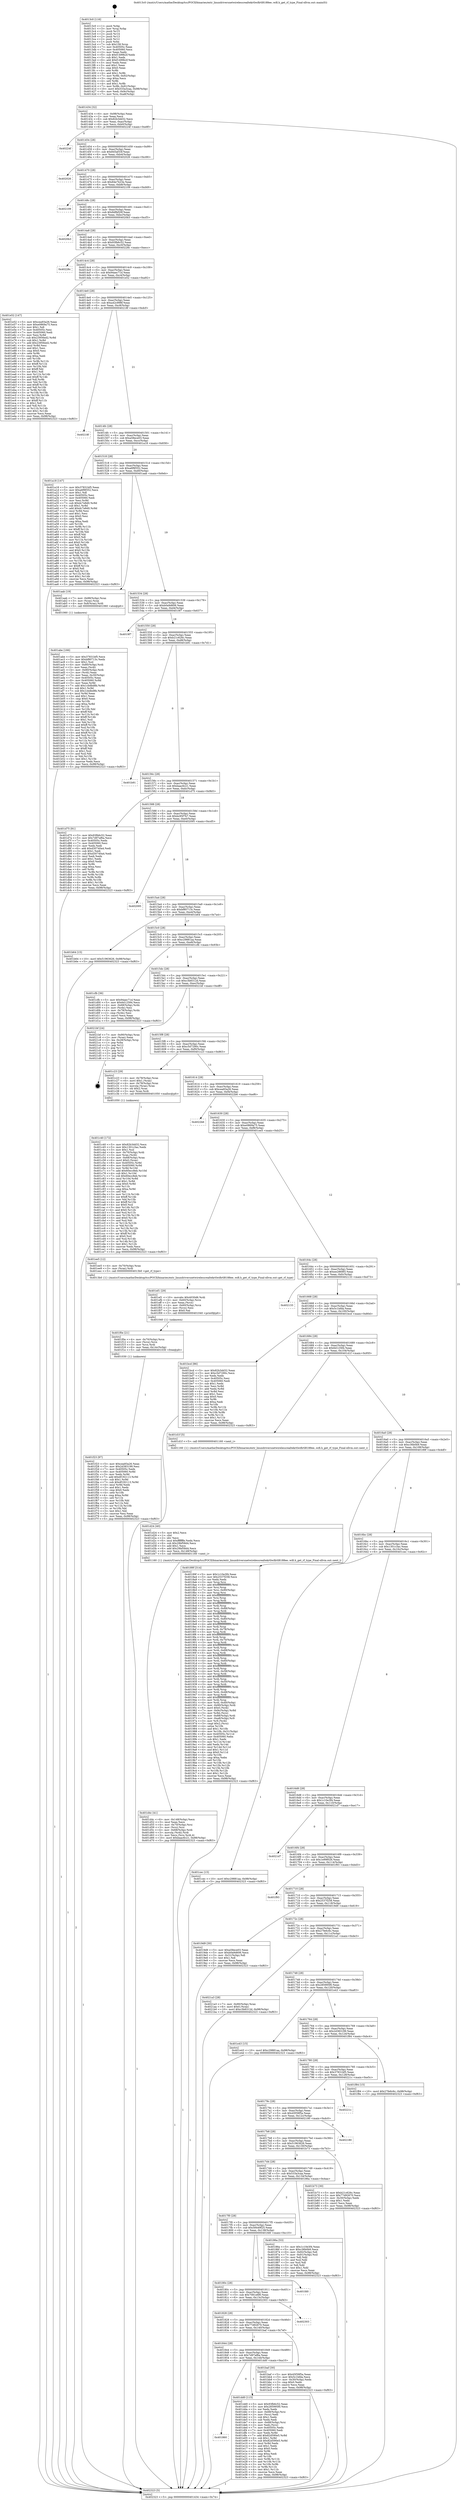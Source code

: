 digraph "0x4013c0" {
  label = "0x4013c0 (/mnt/c/Users/mathe/Desktop/tcc/POCII/binaries/extr_linuxdriversnetwirelessrealtekrtlwifirtl8188ee..wifi.h_get_rf_type_Final-ollvm.out::main(0))"
  labelloc = "t"
  node[shape=record]

  Entry [label="",width=0.3,height=0.3,shape=circle,fillcolor=black,style=filled]
  "0x401434" [label="{
     0x401434 [32]\l
     | [instrs]\l
     &nbsp;&nbsp;0x401434 \<+6\>: mov -0x98(%rbp),%eax\l
     &nbsp;&nbsp;0x40143a \<+2\>: mov %eax,%ecx\l
     &nbsp;&nbsp;0x40143c \<+6\>: sub $0x82b3dd32,%ecx\l
     &nbsp;&nbsp;0x401442 \<+6\>: mov %eax,-0xac(%rbp)\l
     &nbsp;&nbsp;0x401448 \<+6\>: mov %ecx,-0xb0(%rbp)\l
     &nbsp;&nbsp;0x40144e \<+6\>: je 000000000040224f \<main+0xe8f\>\l
  }"]
  "0x40224f" [label="{
     0x40224f\l
  }", style=dashed]
  "0x401454" [label="{
     0x401454 [28]\l
     | [instrs]\l
     &nbsp;&nbsp;0x401454 \<+5\>: jmp 0000000000401459 \<main+0x99\>\l
     &nbsp;&nbsp;0x401459 \<+6\>: mov -0xac(%rbp),%eax\l
     &nbsp;&nbsp;0x40145f \<+5\>: sub $0x845af33f,%eax\l
     &nbsp;&nbsp;0x401464 \<+6\>: mov %eax,-0xb4(%rbp)\l
     &nbsp;&nbsp;0x40146a \<+6\>: je 0000000000402026 \<main+0xc66\>\l
  }"]
  Exit [label="",width=0.3,height=0.3,shape=circle,fillcolor=black,style=filled,peripheries=2]
  "0x402026" [label="{
     0x402026\l
  }", style=dashed]
  "0x401470" [label="{
     0x401470 [28]\l
     | [instrs]\l
     &nbsp;&nbsp;0x401470 \<+5\>: jmp 0000000000401475 \<main+0xb5\>\l
     &nbsp;&nbsp;0x401475 \<+6\>: mov -0xac(%rbp),%eax\l
     &nbsp;&nbsp;0x40147b \<+5\>: sub $0x84e7b23e,%eax\l
     &nbsp;&nbsp;0x401480 \<+6\>: mov %eax,-0xb8(%rbp)\l
     &nbsp;&nbsp;0x401486 \<+6\>: je 0000000000402109 \<main+0xd49\>\l
  }"]
  "0x401f23" [label="{
     0x401f23 [97]\l
     | [instrs]\l
     &nbsp;&nbsp;0x401f23 \<+5\>: mov $0xcea93a26,%eax\l
     &nbsp;&nbsp;0x401f28 \<+5\>: mov $0x2d383199,%esi\l
     &nbsp;&nbsp;0x401f2d \<+7\>: mov 0x40505c,%edx\l
     &nbsp;&nbsp;0x401f34 \<+8\>: mov 0x405060,%r8d\l
     &nbsp;&nbsp;0x401f3c \<+3\>: mov %edx,%r9d\l
     &nbsp;&nbsp;0x401f3f \<+7\>: add $0xdf192113,%r9d\l
     &nbsp;&nbsp;0x401f46 \<+4\>: sub $0x1,%r9d\l
     &nbsp;&nbsp;0x401f4a \<+7\>: sub $0xdf192113,%r9d\l
     &nbsp;&nbsp;0x401f51 \<+4\>: imul %r9d,%edx\l
     &nbsp;&nbsp;0x401f55 \<+3\>: and $0x1,%edx\l
     &nbsp;&nbsp;0x401f58 \<+3\>: cmp $0x0,%edx\l
     &nbsp;&nbsp;0x401f5b \<+4\>: sete %r10b\l
     &nbsp;&nbsp;0x401f5f \<+4\>: cmp $0xa,%r8d\l
     &nbsp;&nbsp;0x401f63 \<+4\>: setl %r11b\l
     &nbsp;&nbsp;0x401f67 \<+3\>: mov %r10b,%bl\l
     &nbsp;&nbsp;0x401f6a \<+3\>: and %r11b,%bl\l
     &nbsp;&nbsp;0x401f6d \<+3\>: xor %r11b,%r10b\l
     &nbsp;&nbsp;0x401f70 \<+3\>: or %r10b,%bl\l
     &nbsp;&nbsp;0x401f73 \<+3\>: test $0x1,%bl\l
     &nbsp;&nbsp;0x401f76 \<+3\>: cmovne %esi,%eax\l
     &nbsp;&nbsp;0x401f79 \<+6\>: mov %eax,-0x98(%rbp)\l
     &nbsp;&nbsp;0x401f7f \<+5\>: jmp 0000000000402323 \<main+0xf63\>\l
  }"]
  "0x402109" [label="{
     0x402109\l
  }", style=dashed]
  "0x40148c" [label="{
     0x40148c [28]\l
     | [instrs]\l
     &nbsp;&nbsp;0x40148c \<+5\>: jmp 0000000000401491 \<main+0xd1\>\l
     &nbsp;&nbsp;0x401491 \<+6\>: mov -0xac(%rbp),%eax\l
     &nbsp;&nbsp;0x401497 \<+5\>: sub $0x8dfbf20f,%eax\l
     &nbsp;&nbsp;0x40149c \<+6\>: mov %eax,-0xbc(%rbp)\l
     &nbsp;&nbsp;0x4014a2 \<+6\>: je 00000000004020b3 \<main+0xcf3\>\l
  }"]
  "0x401f0e" [label="{
     0x401f0e [21]\l
     | [instrs]\l
     &nbsp;&nbsp;0x401f0e \<+4\>: mov -0x70(%rbp),%rcx\l
     &nbsp;&nbsp;0x401f12 \<+3\>: mov (%rcx),%rcx\l
     &nbsp;&nbsp;0x401f15 \<+3\>: mov %rcx,%rdi\l
     &nbsp;&nbsp;0x401f18 \<+6\>: mov %eax,-0x14c(%rbp)\l
     &nbsp;&nbsp;0x401f1e \<+5\>: call 0000000000401030 \<free@plt\>\l
     | [calls]\l
     &nbsp;&nbsp;0x401030 \{1\} (unknown)\l
  }"]
  "0x4020b3" [label="{
     0x4020b3\l
  }", style=dashed]
  "0x4014a8" [label="{
     0x4014a8 [28]\l
     | [instrs]\l
     &nbsp;&nbsp;0x4014a8 \<+5\>: jmp 00000000004014ad \<main+0xed\>\l
     &nbsp;&nbsp;0x4014ad \<+6\>: mov -0xac(%rbp),%eax\l
     &nbsp;&nbsp;0x4014b3 \<+5\>: sub $0x93fb6c52,%eax\l
     &nbsp;&nbsp;0x4014b8 \<+6\>: mov %eax,-0xc0(%rbp)\l
     &nbsp;&nbsp;0x4014be \<+6\>: je 000000000040228c \<main+0xecc\>\l
  }"]
  "0x401ef1" [label="{
     0x401ef1 [29]\l
     | [instrs]\l
     &nbsp;&nbsp;0x401ef1 \<+10\>: movabs $0x4030d6,%rdi\l
     &nbsp;&nbsp;0x401efb \<+4\>: mov -0x60(%rbp),%rcx\l
     &nbsp;&nbsp;0x401eff \<+2\>: mov %eax,(%rcx)\l
     &nbsp;&nbsp;0x401f01 \<+4\>: mov -0x60(%rbp),%rcx\l
     &nbsp;&nbsp;0x401f05 \<+2\>: mov (%rcx),%esi\l
     &nbsp;&nbsp;0x401f07 \<+2\>: mov $0x0,%al\l
     &nbsp;&nbsp;0x401f09 \<+5\>: call 0000000000401040 \<printf@plt\>\l
     | [calls]\l
     &nbsp;&nbsp;0x401040 \{1\} (unknown)\l
  }"]
  "0x40228c" [label="{
     0x40228c\l
  }", style=dashed]
  "0x4014c4" [label="{
     0x4014c4 [28]\l
     | [instrs]\l
     &nbsp;&nbsp;0x4014c4 \<+5\>: jmp 00000000004014c9 \<main+0x109\>\l
     &nbsp;&nbsp;0x4014c9 \<+6\>: mov -0xac(%rbp),%eax\l
     &nbsp;&nbsp;0x4014cf \<+5\>: sub $0x94aec71d,%eax\l
     &nbsp;&nbsp;0x4014d4 \<+6\>: mov %eax,-0xc4(%rbp)\l
     &nbsp;&nbsp;0x4014da \<+6\>: je 0000000000401e52 \<main+0xa92\>\l
  }"]
  "0x401860" [label="{
     0x401860\l
  }", style=dashed]
  "0x401e52" [label="{
     0x401e52 [147]\l
     | [instrs]\l
     &nbsp;&nbsp;0x401e52 \<+5\>: mov $0xcea93a26,%eax\l
     &nbsp;&nbsp;0x401e57 \<+5\>: mov $0xe0869a75,%ecx\l
     &nbsp;&nbsp;0x401e5c \<+2\>: mov $0x1,%dl\l
     &nbsp;&nbsp;0x401e5e \<+7\>: mov 0x40505c,%esi\l
     &nbsp;&nbsp;0x401e65 \<+7\>: mov 0x405060,%edi\l
     &nbsp;&nbsp;0x401e6c \<+3\>: mov %esi,%r8d\l
     &nbsp;&nbsp;0x401e6f \<+7\>: sub $0x23956ed2,%r8d\l
     &nbsp;&nbsp;0x401e76 \<+4\>: sub $0x1,%r8d\l
     &nbsp;&nbsp;0x401e7a \<+7\>: add $0x23956ed2,%r8d\l
     &nbsp;&nbsp;0x401e81 \<+4\>: imul %r8d,%esi\l
     &nbsp;&nbsp;0x401e85 \<+3\>: and $0x1,%esi\l
     &nbsp;&nbsp;0x401e88 \<+3\>: cmp $0x0,%esi\l
     &nbsp;&nbsp;0x401e8b \<+4\>: sete %r9b\l
     &nbsp;&nbsp;0x401e8f \<+3\>: cmp $0xa,%edi\l
     &nbsp;&nbsp;0x401e92 \<+4\>: setl %r10b\l
     &nbsp;&nbsp;0x401e96 \<+3\>: mov %r9b,%r11b\l
     &nbsp;&nbsp;0x401e99 \<+4\>: xor $0xff,%r11b\l
     &nbsp;&nbsp;0x401e9d \<+3\>: mov %r10b,%bl\l
     &nbsp;&nbsp;0x401ea0 \<+3\>: xor $0xff,%bl\l
     &nbsp;&nbsp;0x401ea3 \<+3\>: xor $0x1,%dl\l
     &nbsp;&nbsp;0x401ea6 \<+3\>: mov %r11b,%r14b\l
     &nbsp;&nbsp;0x401ea9 \<+4\>: and $0xff,%r14b\l
     &nbsp;&nbsp;0x401ead \<+3\>: and %dl,%r9b\l
     &nbsp;&nbsp;0x401eb0 \<+3\>: mov %bl,%r15b\l
     &nbsp;&nbsp;0x401eb3 \<+4\>: and $0xff,%r15b\l
     &nbsp;&nbsp;0x401eb7 \<+3\>: and %dl,%r10b\l
     &nbsp;&nbsp;0x401eba \<+3\>: or %r9b,%r14b\l
     &nbsp;&nbsp;0x401ebd \<+3\>: or %r10b,%r15b\l
     &nbsp;&nbsp;0x401ec0 \<+3\>: xor %r15b,%r14b\l
     &nbsp;&nbsp;0x401ec3 \<+3\>: or %bl,%r11b\l
     &nbsp;&nbsp;0x401ec6 \<+4\>: xor $0xff,%r11b\l
     &nbsp;&nbsp;0x401eca \<+3\>: or $0x1,%dl\l
     &nbsp;&nbsp;0x401ecd \<+3\>: and %dl,%r11b\l
     &nbsp;&nbsp;0x401ed0 \<+3\>: or %r11b,%r14b\l
     &nbsp;&nbsp;0x401ed3 \<+4\>: test $0x1,%r14b\l
     &nbsp;&nbsp;0x401ed7 \<+3\>: cmovne %ecx,%eax\l
     &nbsp;&nbsp;0x401eda \<+6\>: mov %eax,-0x98(%rbp)\l
     &nbsp;&nbsp;0x401ee0 \<+5\>: jmp 0000000000402323 \<main+0xf63\>\l
  }"]
  "0x4014e0" [label="{
     0x4014e0 [28]\l
     | [instrs]\l
     &nbsp;&nbsp;0x4014e0 \<+5\>: jmp 00000000004014e5 \<main+0x125\>\l
     &nbsp;&nbsp;0x4014e5 \<+6\>: mov -0xac(%rbp),%eax\l
     &nbsp;&nbsp;0x4014eb \<+5\>: sub $0xa42c998f,%eax\l
     &nbsp;&nbsp;0x4014f0 \<+6\>: mov %eax,-0xc8(%rbp)\l
     &nbsp;&nbsp;0x4014f6 \<+6\>: je 000000000040218f \<main+0xdcf\>\l
  }"]
  "0x401dd0" [label="{
     0x401dd0 [115]\l
     | [instrs]\l
     &nbsp;&nbsp;0x401dd0 \<+5\>: mov $0x93fb6c52,%eax\l
     &nbsp;&nbsp;0x401dd5 \<+5\>: mov $0x285995f0,%ecx\l
     &nbsp;&nbsp;0x401dda \<+2\>: xor %edx,%edx\l
     &nbsp;&nbsp;0x401ddc \<+4\>: mov -0x68(%rbp),%rsi\l
     &nbsp;&nbsp;0x401de0 \<+2\>: mov (%rsi),%edi\l
     &nbsp;&nbsp;0x401de2 \<+3\>: sub $0x1,%edx\l
     &nbsp;&nbsp;0x401de5 \<+2\>: sub %edx,%edi\l
     &nbsp;&nbsp;0x401de7 \<+4\>: mov -0x68(%rbp),%rsi\l
     &nbsp;&nbsp;0x401deb \<+2\>: mov %edi,(%rsi)\l
     &nbsp;&nbsp;0x401ded \<+7\>: mov 0x40505c,%edx\l
     &nbsp;&nbsp;0x401df4 \<+7\>: mov 0x405060,%edi\l
     &nbsp;&nbsp;0x401dfb \<+3\>: mov %edx,%r8d\l
     &nbsp;&nbsp;0x401dfe \<+7\>: add $0x82d590e5,%r8d\l
     &nbsp;&nbsp;0x401e05 \<+4\>: sub $0x1,%r8d\l
     &nbsp;&nbsp;0x401e09 \<+7\>: sub $0x82d590e5,%r8d\l
     &nbsp;&nbsp;0x401e10 \<+4\>: imul %r8d,%edx\l
     &nbsp;&nbsp;0x401e14 \<+3\>: and $0x1,%edx\l
     &nbsp;&nbsp;0x401e17 \<+3\>: cmp $0x0,%edx\l
     &nbsp;&nbsp;0x401e1a \<+4\>: sete %r9b\l
     &nbsp;&nbsp;0x401e1e \<+3\>: cmp $0xa,%edi\l
     &nbsp;&nbsp;0x401e21 \<+4\>: setl %r10b\l
     &nbsp;&nbsp;0x401e25 \<+3\>: mov %r9b,%r11b\l
     &nbsp;&nbsp;0x401e28 \<+3\>: and %r10b,%r11b\l
     &nbsp;&nbsp;0x401e2b \<+3\>: xor %r10b,%r9b\l
     &nbsp;&nbsp;0x401e2e \<+3\>: or %r9b,%r11b\l
     &nbsp;&nbsp;0x401e31 \<+4\>: test $0x1,%r11b\l
     &nbsp;&nbsp;0x401e35 \<+3\>: cmovne %ecx,%eax\l
     &nbsp;&nbsp;0x401e38 \<+6\>: mov %eax,-0x98(%rbp)\l
     &nbsp;&nbsp;0x401e3e \<+5\>: jmp 0000000000402323 \<main+0xf63\>\l
  }"]
  "0x40218f" [label="{
     0x40218f\l
  }", style=dashed]
  "0x4014fc" [label="{
     0x4014fc [28]\l
     | [instrs]\l
     &nbsp;&nbsp;0x4014fc \<+5\>: jmp 0000000000401501 \<main+0x141\>\l
     &nbsp;&nbsp;0x401501 \<+6\>: mov -0xac(%rbp),%eax\l
     &nbsp;&nbsp;0x401507 \<+5\>: sub $0xa58ece03,%eax\l
     &nbsp;&nbsp;0x40150c \<+6\>: mov %eax,-0xcc(%rbp)\l
     &nbsp;&nbsp;0x401512 \<+6\>: je 0000000000401a18 \<main+0x658\>\l
  }"]
  "0x401d4c" [label="{
     0x401d4c [41]\l
     | [instrs]\l
     &nbsp;&nbsp;0x401d4c \<+6\>: mov -0x148(%rbp),%ecx\l
     &nbsp;&nbsp;0x401d52 \<+3\>: imul %eax,%ecx\l
     &nbsp;&nbsp;0x401d55 \<+4\>: mov -0x70(%rbp),%rsi\l
     &nbsp;&nbsp;0x401d59 \<+3\>: mov (%rsi),%rsi\l
     &nbsp;&nbsp;0x401d5c \<+4\>: mov -0x68(%rbp),%rdi\l
     &nbsp;&nbsp;0x401d60 \<+3\>: movslq (%rdi),%rdi\l
     &nbsp;&nbsp;0x401d63 \<+3\>: mov %ecx,(%rsi,%rdi,4)\l
     &nbsp;&nbsp;0x401d66 \<+10\>: movl $0xbaac6c21,-0x98(%rbp)\l
     &nbsp;&nbsp;0x401d70 \<+5\>: jmp 0000000000402323 \<main+0xf63\>\l
  }"]
  "0x401a18" [label="{
     0x401a18 [147]\l
     | [instrs]\l
     &nbsp;&nbsp;0x401a18 \<+5\>: mov $0x37831bf5,%eax\l
     &nbsp;&nbsp;0x401a1d \<+5\>: mov $0xa6f9f352,%ecx\l
     &nbsp;&nbsp;0x401a22 \<+2\>: mov $0x1,%dl\l
     &nbsp;&nbsp;0x401a24 \<+7\>: mov 0x40505c,%esi\l
     &nbsp;&nbsp;0x401a2b \<+7\>: mov 0x405060,%edi\l
     &nbsp;&nbsp;0x401a32 \<+3\>: mov %esi,%r8d\l
     &nbsp;&nbsp;0x401a35 \<+7\>: sub $0xdc7e8d0,%r8d\l
     &nbsp;&nbsp;0x401a3c \<+4\>: sub $0x1,%r8d\l
     &nbsp;&nbsp;0x401a40 \<+7\>: add $0xdc7e8d0,%r8d\l
     &nbsp;&nbsp;0x401a47 \<+4\>: imul %r8d,%esi\l
     &nbsp;&nbsp;0x401a4b \<+3\>: and $0x1,%esi\l
     &nbsp;&nbsp;0x401a4e \<+3\>: cmp $0x0,%esi\l
     &nbsp;&nbsp;0x401a51 \<+4\>: sete %r9b\l
     &nbsp;&nbsp;0x401a55 \<+3\>: cmp $0xa,%edi\l
     &nbsp;&nbsp;0x401a58 \<+4\>: setl %r10b\l
     &nbsp;&nbsp;0x401a5c \<+3\>: mov %r9b,%r11b\l
     &nbsp;&nbsp;0x401a5f \<+4\>: xor $0xff,%r11b\l
     &nbsp;&nbsp;0x401a63 \<+3\>: mov %r10b,%bl\l
     &nbsp;&nbsp;0x401a66 \<+3\>: xor $0xff,%bl\l
     &nbsp;&nbsp;0x401a69 \<+3\>: xor $0x0,%dl\l
     &nbsp;&nbsp;0x401a6c \<+3\>: mov %r11b,%r14b\l
     &nbsp;&nbsp;0x401a6f \<+4\>: and $0x0,%r14b\l
     &nbsp;&nbsp;0x401a73 \<+3\>: and %dl,%r9b\l
     &nbsp;&nbsp;0x401a76 \<+3\>: mov %bl,%r15b\l
     &nbsp;&nbsp;0x401a79 \<+4\>: and $0x0,%r15b\l
     &nbsp;&nbsp;0x401a7d \<+3\>: and %dl,%r10b\l
     &nbsp;&nbsp;0x401a80 \<+3\>: or %r9b,%r14b\l
     &nbsp;&nbsp;0x401a83 \<+3\>: or %r10b,%r15b\l
     &nbsp;&nbsp;0x401a86 \<+3\>: xor %r15b,%r14b\l
     &nbsp;&nbsp;0x401a89 \<+3\>: or %bl,%r11b\l
     &nbsp;&nbsp;0x401a8c \<+4\>: xor $0xff,%r11b\l
     &nbsp;&nbsp;0x401a90 \<+3\>: or $0x0,%dl\l
     &nbsp;&nbsp;0x401a93 \<+3\>: and %dl,%r11b\l
     &nbsp;&nbsp;0x401a96 \<+3\>: or %r11b,%r14b\l
     &nbsp;&nbsp;0x401a99 \<+4\>: test $0x1,%r14b\l
     &nbsp;&nbsp;0x401a9d \<+3\>: cmovne %ecx,%eax\l
     &nbsp;&nbsp;0x401aa0 \<+6\>: mov %eax,-0x98(%rbp)\l
     &nbsp;&nbsp;0x401aa6 \<+5\>: jmp 0000000000402323 \<main+0xf63\>\l
  }"]
  "0x401518" [label="{
     0x401518 [28]\l
     | [instrs]\l
     &nbsp;&nbsp;0x401518 \<+5\>: jmp 000000000040151d \<main+0x15d\>\l
     &nbsp;&nbsp;0x40151d \<+6\>: mov -0xac(%rbp),%eax\l
     &nbsp;&nbsp;0x401523 \<+5\>: sub $0xa6f9f352,%eax\l
     &nbsp;&nbsp;0x401528 \<+6\>: mov %eax,-0xd0(%rbp)\l
     &nbsp;&nbsp;0x40152e \<+6\>: je 0000000000401aab \<main+0x6eb\>\l
  }"]
  "0x401d24" [label="{
     0x401d24 [40]\l
     | [instrs]\l
     &nbsp;&nbsp;0x401d24 \<+5\>: mov $0x2,%ecx\l
     &nbsp;&nbsp;0x401d29 \<+1\>: cltd\l
     &nbsp;&nbsp;0x401d2a \<+2\>: idiv %ecx\l
     &nbsp;&nbsp;0x401d2c \<+6\>: imul $0xfffffffe,%edx,%ecx\l
     &nbsp;&nbsp;0x401d32 \<+6\>: sub $0x29bf58d4,%ecx\l
     &nbsp;&nbsp;0x401d38 \<+3\>: add $0x1,%ecx\l
     &nbsp;&nbsp;0x401d3b \<+6\>: add $0x29bf58d4,%ecx\l
     &nbsp;&nbsp;0x401d41 \<+6\>: mov %ecx,-0x148(%rbp)\l
     &nbsp;&nbsp;0x401d47 \<+5\>: call 0000000000401160 \<next_i\>\l
     | [calls]\l
     &nbsp;&nbsp;0x401160 \{1\} (/mnt/c/Users/mathe/Desktop/tcc/POCII/binaries/extr_linuxdriversnetwirelessrealtekrtlwifirtl8188ee..wifi.h_get_rf_type_Final-ollvm.out::next_i)\l
  }"]
  "0x401aab" [label="{
     0x401aab [19]\l
     | [instrs]\l
     &nbsp;&nbsp;0x401aab \<+7\>: mov -0x88(%rbp),%rax\l
     &nbsp;&nbsp;0x401ab2 \<+3\>: mov (%rax),%rax\l
     &nbsp;&nbsp;0x401ab5 \<+4\>: mov 0x8(%rax),%rdi\l
     &nbsp;&nbsp;0x401ab9 \<+5\>: call 0000000000401060 \<atoi@plt\>\l
     | [calls]\l
     &nbsp;&nbsp;0x401060 \{1\} (unknown)\l
  }"]
  "0x401534" [label="{
     0x401534 [28]\l
     | [instrs]\l
     &nbsp;&nbsp;0x401534 \<+5\>: jmp 0000000000401539 \<main+0x179\>\l
     &nbsp;&nbsp;0x401539 \<+6\>: mov -0xac(%rbp),%eax\l
     &nbsp;&nbsp;0x40153f \<+5\>: sub $0xb0a9d606,%eax\l
     &nbsp;&nbsp;0x401544 \<+6\>: mov %eax,-0xd4(%rbp)\l
     &nbsp;&nbsp;0x40154a \<+6\>: je 00000000004019f7 \<main+0x637\>\l
  }"]
  "0x401c40" [label="{
     0x401c40 [172]\l
     | [instrs]\l
     &nbsp;&nbsp;0x401c40 \<+5\>: mov $0x82b3dd32,%ecx\l
     &nbsp;&nbsp;0x401c45 \<+5\>: mov $0x1301c3ac,%edx\l
     &nbsp;&nbsp;0x401c4a \<+3\>: mov $0x1,%sil\l
     &nbsp;&nbsp;0x401c4d \<+4\>: mov -0x70(%rbp),%rdi\l
     &nbsp;&nbsp;0x401c51 \<+3\>: mov %rax,(%rdi)\l
     &nbsp;&nbsp;0x401c54 \<+4\>: mov -0x68(%rbp),%rax\l
     &nbsp;&nbsp;0x401c58 \<+6\>: movl $0x0,(%rax)\l
     &nbsp;&nbsp;0x401c5e \<+8\>: mov 0x40505c,%r8d\l
     &nbsp;&nbsp;0x401c66 \<+8\>: mov 0x405060,%r9d\l
     &nbsp;&nbsp;0x401c6e \<+3\>: mov %r8d,%r10d\l
     &nbsp;&nbsp;0x401c71 \<+7\>: add $0x60ecc8eb,%r10d\l
     &nbsp;&nbsp;0x401c78 \<+4\>: sub $0x1,%r10d\l
     &nbsp;&nbsp;0x401c7c \<+7\>: sub $0x60ecc8eb,%r10d\l
     &nbsp;&nbsp;0x401c83 \<+4\>: imul %r10d,%r8d\l
     &nbsp;&nbsp;0x401c87 \<+4\>: and $0x1,%r8d\l
     &nbsp;&nbsp;0x401c8b \<+4\>: cmp $0x0,%r8d\l
     &nbsp;&nbsp;0x401c8f \<+4\>: sete %r11b\l
     &nbsp;&nbsp;0x401c93 \<+4\>: cmp $0xa,%r9d\l
     &nbsp;&nbsp;0x401c97 \<+3\>: setl %bl\l
     &nbsp;&nbsp;0x401c9a \<+3\>: mov %r11b,%r14b\l
     &nbsp;&nbsp;0x401c9d \<+4\>: xor $0xff,%r14b\l
     &nbsp;&nbsp;0x401ca1 \<+3\>: mov %bl,%r15b\l
     &nbsp;&nbsp;0x401ca4 \<+4\>: xor $0xff,%r15b\l
     &nbsp;&nbsp;0x401ca8 \<+4\>: xor $0x0,%sil\l
     &nbsp;&nbsp;0x401cac \<+3\>: mov %r14b,%r12b\l
     &nbsp;&nbsp;0x401caf \<+4\>: and $0x0,%r12b\l
     &nbsp;&nbsp;0x401cb3 \<+3\>: and %sil,%r11b\l
     &nbsp;&nbsp;0x401cb6 \<+3\>: mov %r15b,%r13b\l
     &nbsp;&nbsp;0x401cb9 \<+4\>: and $0x0,%r13b\l
     &nbsp;&nbsp;0x401cbd \<+3\>: and %sil,%bl\l
     &nbsp;&nbsp;0x401cc0 \<+3\>: or %r11b,%r12b\l
     &nbsp;&nbsp;0x401cc3 \<+3\>: or %bl,%r13b\l
     &nbsp;&nbsp;0x401cc6 \<+3\>: xor %r13b,%r12b\l
     &nbsp;&nbsp;0x401cc9 \<+3\>: or %r15b,%r14b\l
     &nbsp;&nbsp;0x401ccc \<+4\>: xor $0xff,%r14b\l
     &nbsp;&nbsp;0x401cd0 \<+4\>: or $0x0,%sil\l
     &nbsp;&nbsp;0x401cd4 \<+3\>: and %sil,%r14b\l
     &nbsp;&nbsp;0x401cd7 \<+3\>: or %r14b,%r12b\l
     &nbsp;&nbsp;0x401cda \<+4\>: test $0x1,%r12b\l
     &nbsp;&nbsp;0x401cde \<+3\>: cmovne %edx,%ecx\l
     &nbsp;&nbsp;0x401ce1 \<+6\>: mov %ecx,-0x98(%rbp)\l
     &nbsp;&nbsp;0x401ce7 \<+5\>: jmp 0000000000402323 \<main+0xf63\>\l
  }"]
  "0x4019f7" [label="{
     0x4019f7\l
  }", style=dashed]
  "0x401550" [label="{
     0x401550 [28]\l
     | [instrs]\l
     &nbsp;&nbsp;0x401550 \<+5\>: jmp 0000000000401555 \<main+0x195\>\l
     &nbsp;&nbsp;0x401555 \<+6\>: mov -0xac(%rbp),%eax\l
     &nbsp;&nbsp;0x40155b \<+5\>: sub $0xb21c626c,%eax\l
     &nbsp;&nbsp;0x401560 \<+6\>: mov %eax,-0xd8(%rbp)\l
     &nbsp;&nbsp;0x401566 \<+6\>: je 0000000000401b91 \<main+0x7d1\>\l
  }"]
  "0x401844" [label="{
     0x401844 [28]\l
     | [instrs]\l
     &nbsp;&nbsp;0x401844 \<+5\>: jmp 0000000000401849 \<main+0x489\>\l
     &nbsp;&nbsp;0x401849 \<+6\>: mov -0xac(%rbp),%eax\l
     &nbsp;&nbsp;0x40184f \<+5\>: sub $0x7d97af6a,%eax\l
     &nbsp;&nbsp;0x401854 \<+6\>: mov %eax,-0x144(%rbp)\l
     &nbsp;&nbsp;0x40185a \<+6\>: je 0000000000401dd0 \<main+0xa10\>\l
  }"]
  "0x401b91" [label="{
     0x401b91\l
  }", style=dashed]
  "0x40156c" [label="{
     0x40156c [28]\l
     | [instrs]\l
     &nbsp;&nbsp;0x40156c \<+5\>: jmp 0000000000401571 \<main+0x1b1\>\l
     &nbsp;&nbsp;0x401571 \<+6\>: mov -0xac(%rbp),%eax\l
     &nbsp;&nbsp;0x401577 \<+5\>: sub $0xbaac6c21,%eax\l
     &nbsp;&nbsp;0x40157c \<+6\>: mov %eax,-0xdc(%rbp)\l
     &nbsp;&nbsp;0x401582 \<+6\>: je 0000000000401d75 \<main+0x9b5\>\l
  }"]
  "0x401baf" [label="{
     0x401baf [30]\l
     | [instrs]\l
     &nbsp;&nbsp;0x401baf \<+5\>: mov $0x45f39f5a,%eax\l
     &nbsp;&nbsp;0x401bb4 \<+5\>: mov $0x5c1bfda,%ecx\l
     &nbsp;&nbsp;0x401bb9 \<+3\>: mov -0x30(%rbp),%edx\l
     &nbsp;&nbsp;0x401bbc \<+3\>: cmp $0x0,%edx\l
     &nbsp;&nbsp;0x401bbf \<+3\>: cmove %ecx,%eax\l
     &nbsp;&nbsp;0x401bc2 \<+6\>: mov %eax,-0x98(%rbp)\l
     &nbsp;&nbsp;0x401bc8 \<+5\>: jmp 0000000000402323 \<main+0xf63\>\l
  }"]
  "0x401d75" [label="{
     0x401d75 [91]\l
     | [instrs]\l
     &nbsp;&nbsp;0x401d75 \<+5\>: mov $0x93fb6c52,%eax\l
     &nbsp;&nbsp;0x401d7a \<+5\>: mov $0x7d97af6a,%ecx\l
     &nbsp;&nbsp;0x401d7f \<+7\>: mov 0x40505c,%edx\l
     &nbsp;&nbsp;0x401d86 \<+7\>: mov 0x405060,%esi\l
     &nbsp;&nbsp;0x401d8d \<+2\>: mov %edx,%edi\l
     &nbsp;&nbsp;0x401d8f \<+6\>: add $0xd30740a4,%edi\l
     &nbsp;&nbsp;0x401d95 \<+3\>: sub $0x1,%edi\l
     &nbsp;&nbsp;0x401d98 \<+6\>: sub $0xd30740a4,%edi\l
     &nbsp;&nbsp;0x401d9e \<+3\>: imul %edi,%edx\l
     &nbsp;&nbsp;0x401da1 \<+3\>: and $0x1,%edx\l
     &nbsp;&nbsp;0x401da4 \<+3\>: cmp $0x0,%edx\l
     &nbsp;&nbsp;0x401da7 \<+4\>: sete %r8b\l
     &nbsp;&nbsp;0x401dab \<+3\>: cmp $0xa,%esi\l
     &nbsp;&nbsp;0x401dae \<+4\>: setl %r9b\l
     &nbsp;&nbsp;0x401db2 \<+3\>: mov %r8b,%r10b\l
     &nbsp;&nbsp;0x401db5 \<+3\>: and %r9b,%r10b\l
     &nbsp;&nbsp;0x401db8 \<+3\>: xor %r9b,%r8b\l
     &nbsp;&nbsp;0x401dbb \<+3\>: or %r8b,%r10b\l
     &nbsp;&nbsp;0x401dbe \<+4\>: test $0x1,%r10b\l
     &nbsp;&nbsp;0x401dc2 \<+3\>: cmovne %ecx,%eax\l
     &nbsp;&nbsp;0x401dc5 \<+6\>: mov %eax,-0x98(%rbp)\l
     &nbsp;&nbsp;0x401dcb \<+5\>: jmp 0000000000402323 \<main+0xf63\>\l
  }"]
  "0x401588" [label="{
     0x401588 [28]\l
     | [instrs]\l
     &nbsp;&nbsp;0x401588 \<+5\>: jmp 000000000040158d \<main+0x1cd\>\l
     &nbsp;&nbsp;0x40158d \<+6\>: mov -0xac(%rbp),%eax\l
     &nbsp;&nbsp;0x401593 \<+5\>: sub $0xbc95f7b7,%eax\l
     &nbsp;&nbsp;0x401598 \<+6\>: mov %eax,-0xe0(%rbp)\l
     &nbsp;&nbsp;0x40159e \<+6\>: je 0000000000402095 \<main+0xcd5\>\l
  }"]
  "0x401828" [label="{
     0x401828 [28]\l
     | [instrs]\l
     &nbsp;&nbsp;0x401828 \<+5\>: jmp 000000000040182d \<main+0x46d\>\l
     &nbsp;&nbsp;0x40182d \<+6\>: mov -0xac(%rbp),%eax\l
     &nbsp;&nbsp;0x401833 \<+5\>: sub $0x77d92670,%eax\l
     &nbsp;&nbsp;0x401838 \<+6\>: mov %eax,-0x140(%rbp)\l
     &nbsp;&nbsp;0x40183e \<+6\>: je 0000000000401baf \<main+0x7ef\>\l
  }"]
  "0x402095" [label="{
     0x402095\l
  }", style=dashed]
  "0x4015a4" [label="{
     0x4015a4 [28]\l
     | [instrs]\l
     &nbsp;&nbsp;0x4015a4 \<+5\>: jmp 00000000004015a9 \<main+0x1e9\>\l
     &nbsp;&nbsp;0x4015a9 \<+6\>: mov -0xac(%rbp),%eax\l
     &nbsp;&nbsp;0x4015af \<+5\>: sub $0xbf80713c,%eax\l
     &nbsp;&nbsp;0x4015b4 \<+6\>: mov %eax,-0xe4(%rbp)\l
     &nbsp;&nbsp;0x4015ba \<+6\>: je 0000000000401b64 \<main+0x7a4\>\l
  }"]
  "0x402303" [label="{
     0x402303\l
  }", style=dashed]
  "0x401b64" [label="{
     0x401b64 [15]\l
     | [instrs]\l
     &nbsp;&nbsp;0x401b64 \<+10\>: movl $0x51963626,-0x98(%rbp)\l
     &nbsp;&nbsp;0x401b6e \<+5\>: jmp 0000000000402323 \<main+0xf63\>\l
  }"]
  "0x4015c0" [label="{
     0x4015c0 [28]\l
     | [instrs]\l
     &nbsp;&nbsp;0x4015c0 \<+5\>: jmp 00000000004015c5 \<main+0x205\>\l
     &nbsp;&nbsp;0x4015c5 \<+6\>: mov -0xac(%rbp),%eax\l
     &nbsp;&nbsp;0x4015cb \<+5\>: sub $0xc29881aa,%eax\l
     &nbsp;&nbsp;0x4015d0 \<+6\>: mov %eax,-0xe8(%rbp)\l
     &nbsp;&nbsp;0x4015d6 \<+6\>: je 0000000000401cfb \<main+0x93b\>\l
  }"]
  "0x40180c" [label="{
     0x40180c [28]\l
     | [instrs]\l
     &nbsp;&nbsp;0x40180c \<+5\>: jmp 0000000000401811 \<main+0x451\>\l
     &nbsp;&nbsp;0x401811 \<+6\>: mov -0xac(%rbp),%eax\l
     &nbsp;&nbsp;0x401817 \<+5\>: sub $0x7081e6f0,%eax\l
     &nbsp;&nbsp;0x40181c \<+6\>: mov %eax,-0x13c(%rbp)\l
     &nbsp;&nbsp;0x401822 \<+6\>: je 0000000000402303 \<main+0xf43\>\l
  }"]
  "0x401cfb" [label="{
     0x401cfb [36]\l
     | [instrs]\l
     &nbsp;&nbsp;0x401cfb \<+5\>: mov $0x94aec71d,%eax\l
     &nbsp;&nbsp;0x401d00 \<+5\>: mov $0x6d12584,%ecx\l
     &nbsp;&nbsp;0x401d05 \<+4\>: mov -0x68(%rbp),%rdx\l
     &nbsp;&nbsp;0x401d09 \<+2\>: mov (%rdx),%esi\l
     &nbsp;&nbsp;0x401d0b \<+4\>: mov -0x78(%rbp),%rdx\l
     &nbsp;&nbsp;0x401d0f \<+2\>: cmp (%rdx),%esi\l
     &nbsp;&nbsp;0x401d11 \<+3\>: cmovl %ecx,%eax\l
     &nbsp;&nbsp;0x401d14 \<+6\>: mov %eax,-0x98(%rbp)\l
     &nbsp;&nbsp;0x401d1a \<+5\>: jmp 0000000000402323 \<main+0xf63\>\l
  }"]
  "0x4015dc" [label="{
     0x4015dc [28]\l
     | [instrs]\l
     &nbsp;&nbsp;0x4015dc \<+5\>: jmp 00000000004015e1 \<main+0x221\>\l
     &nbsp;&nbsp;0x4015e1 \<+6\>: mov -0xac(%rbp),%eax\l
     &nbsp;&nbsp;0x4015e7 \<+5\>: sub $0xc3b8312d,%eax\l
     &nbsp;&nbsp;0x4015ec \<+6\>: mov %eax,-0xec(%rbp)\l
     &nbsp;&nbsp;0x4015f2 \<+6\>: je 00000000004021bf \<main+0xdff\>\l
  }"]
  "0x401fd0" [label="{
     0x401fd0\l
  }", style=dashed]
  "0x4021bf" [label="{
     0x4021bf [24]\l
     | [instrs]\l
     &nbsp;&nbsp;0x4021bf \<+7\>: mov -0x90(%rbp),%rax\l
     &nbsp;&nbsp;0x4021c6 \<+2\>: mov (%rax),%eax\l
     &nbsp;&nbsp;0x4021c8 \<+4\>: lea -0x28(%rbp),%rsp\l
     &nbsp;&nbsp;0x4021cc \<+1\>: pop %rbx\l
     &nbsp;&nbsp;0x4021cd \<+2\>: pop %r12\l
     &nbsp;&nbsp;0x4021cf \<+2\>: pop %r13\l
     &nbsp;&nbsp;0x4021d1 \<+2\>: pop %r14\l
     &nbsp;&nbsp;0x4021d3 \<+2\>: pop %r15\l
     &nbsp;&nbsp;0x4021d5 \<+1\>: pop %rbp\l
     &nbsp;&nbsp;0x4021d6 \<+1\>: ret\l
  }"]
  "0x4015f8" [label="{
     0x4015f8 [28]\l
     | [instrs]\l
     &nbsp;&nbsp;0x4015f8 \<+5\>: jmp 00000000004015fd \<main+0x23d\>\l
     &nbsp;&nbsp;0x4015fd \<+6\>: mov -0xac(%rbp),%eax\l
     &nbsp;&nbsp;0x401603 \<+5\>: sub $0xc5d7290c,%eax\l
     &nbsp;&nbsp;0x401608 \<+6\>: mov %eax,-0xf0(%rbp)\l
     &nbsp;&nbsp;0x40160e \<+6\>: je 0000000000401c23 \<main+0x863\>\l
  }"]
  "0x401abe" [label="{
     0x401abe [166]\l
     | [instrs]\l
     &nbsp;&nbsp;0x401abe \<+5\>: mov $0x37831bf5,%ecx\l
     &nbsp;&nbsp;0x401ac3 \<+5\>: mov $0xbf80713c,%edx\l
     &nbsp;&nbsp;0x401ac8 \<+3\>: mov $0x1,%sil\l
     &nbsp;&nbsp;0x401acb \<+4\>: mov -0x80(%rbp),%rdi\l
     &nbsp;&nbsp;0x401acf \<+2\>: mov %eax,(%rdi)\l
     &nbsp;&nbsp;0x401ad1 \<+4\>: mov -0x80(%rbp),%rdi\l
     &nbsp;&nbsp;0x401ad5 \<+2\>: mov (%rdi),%eax\l
     &nbsp;&nbsp;0x401ad7 \<+3\>: mov %eax,-0x30(%rbp)\l
     &nbsp;&nbsp;0x401ada \<+7\>: mov 0x40505c,%eax\l
     &nbsp;&nbsp;0x401ae1 \<+8\>: mov 0x405060,%r8d\l
     &nbsp;&nbsp;0x401ae9 \<+3\>: mov %eax,%r9d\l
     &nbsp;&nbsp;0x401aec \<+7\>: add $0x1cbdbd8b,%r9d\l
     &nbsp;&nbsp;0x401af3 \<+4\>: sub $0x1,%r9d\l
     &nbsp;&nbsp;0x401af7 \<+7\>: sub $0x1cbdbd8b,%r9d\l
     &nbsp;&nbsp;0x401afe \<+4\>: imul %r9d,%eax\l
     &nbsp;&nbsp;0x401b02 \<+3\>: and $0x1,%eax\l
     &nbsp;&nbsp;0x401b05 \<+3\>: cmp $0x0,%eax\l
     &nbsp;&nbsp;0x401b08 \<+4\>: sete %r10b\l
     &nbsp;&nbsp;0x401b0c \<+4\>: cmp $0xa,%r8d\l
     &nbsp;&nbsp;0x401b10 \<+4\>: setl %r11b\l
     &nbsp;&nbsp;0x401b14 \<+3\>: mov %r10b,%bl\l
     &nbsp;&nbsp;0x401b17 \<+3\>: xor $0xff,%bl\l
     &nbsp;&nbsp;0x401b1a \<+3\>: mov %r11b,%r14b\l
     &nbsp;&nbsp;0x401b1d \<+4\>: xor $0xff,%r14b\l
     &nbsp;&nbsp;0x401b21 \<+4\>: xor $0x1,%sil\l
     &nbsp;&nbsp;0x401b25 \<+3\>: mov %bl,%r15b\l
     &nbsp;&nbsp;0x401b28 \<+4\>: and $0xff,%r15b\l
     &nbsp;&nbsp;0x401b2c \<+3\>: and %sil,%r10b\l
     &nbsp;&nbsp;0x401b2f \<+3\>: mov %r14b,%r12b\l
     &nbsp;&nbsp;0x401b32 \<+4\>: and $0xff,%r12b\l
     &nbsp;&nbsp;0x401b36 \<+3\>: and %sil,%r11b\l
     &nbsp;&nbsp;0x401b39 \<+3\>: or %r10b,%r15b\l
     &nbsp;&nbsp;0x401b3c \<+3\>: or %r11b,%r12b\l
     &nbsp;&nbsp;0x401b3f \<+3\>: xor %r12b,%r15b\l
     &nbsp;&nbsp;0x401b42 \<+3\>: or %r14b,%bl\l
     &nbsp;&nbsp;0x401b45 \<+3\>: xor $0xff,%bl\l
     &nbsp;&nbsp;0x401b48 \<+4\>: or $0x1,%sil\l
     &nbsp;&nbsp;0x401b4c \<+3\>: and %sil,%bl\l
     &nbsp;&nbsp;0x401b4f \<+3\>: or %bl,%r15b\l
     &nbsp;&nbsp;0x401b52 \<+4\>: test $0x1,%r15b\l
     &nbsp;&nbsp;0x401b56 \<+3\>: cmovne %edx,%ecx\l
     &nbsp;&nbsp;0x401b59 \<+6\>: mov %ecx,-0x98(%rbp)\l
     &nbsp;&nbsp;0x401b5f \<+5\>: jmp 0000000000402323 \<main+0xf63\>\l
  }"]
  "0x401c23" [label="{
     0x401c23 [29]\l
     | [instrs]\l
     &nbsp;&nbsp;0x401c23 \<+4\>: mov -0x78(%rbp),%rax\l
     &nbsp;&nbsp;0x401c27 \<+6\>: movl $0x1,(%rax)\l
     &nbsp;&nbsp;0x401c2d \<+4\>: mov -0x78(%rbp),%rax\l
     &nbsp;&nbsp;0x401c31 \<+3\>: movslq (%rax),%rax\l
     &nbsp;&nbsp;0x401c34 \<+4\>: shl $0x2,%rax\l
     &nbsp;&nbsp;0x401c38 \<+3\>: mov %rax,%rdi\l
     &nbsp;&nbsp;0x401c3b \<+5\>: call 0000000000401050 \<malloc@plt\>\l
     | [calls]\l
     &nbsp;&nbsp;0x401050 \{1\} (unknown)\l
  }"]
  "0x401614" [label="{
     0x401614 [28]\l
     | [instrs]\l
     &nbsp;&nbsp;0x401614 \<+5\>: jmp 0000000000401619 \<main+0x259\>\l
     &nbsp;&nbsp;0x401619 \<+6\>: mov -0xac(%rbp),%eax\l
     &nbsp;&nbsp;0x40161f \<+5\>: sub $0xcea93a26,%eax\l
     &nbsp;&nbsp;0x401624 \<+6\>: mov %eax,-0xf4(%rbp)\l
     &nbsp;&nbsp;0x40162a \<+6\>: je 00000000004022b6 \<main+0xef6\>\l
  }"]
  "0x4013c0" [label="{
     0x4013c0 [116]\l
     | [instrs]\l
     &nbsp;&nbsp;0x4013c0 \<+1\>: push %rbp\l
     &nbsp;&nbsp;0x4013c1 \<+3\>: mov %rsp,%rbp\l
     &nbsp;&nbsp;0x4013c4 \<+2\>: push %r15\l
     &nbsp;&nbsp;0x4013c6 \<+2\>: push %r14\l
     &nbsp;&nbsp;0x4013c8 \<+2\>: push %r13\l
     &nbsp;&nbsp;0x4013ca \<+2\>: push %r12\l
     &nbsp;&nbsp;0x4013cc \<+1\>: push %rbx\l
     &nbsp;&nbsp;0x4013cd \<+7\>: sub $0x158,%rsp\l
     &nbsp;&nbsp;0x4013d4 \<+7\>: mov 0x40505c,%eax\l
     &nbsp;&nbsp;0x4013db \<+7\>: mov 0x405060,%ecx\l
     &nbsp;&nbsp;0x4013e2 \<+2\>: mov %eax,%edx\l
     &nbsp;&nbsp;0x4013e4 \<+6\>: sub $0xf1499b2f,%edx\l
     &nbsp;&nbsp;0x4013ea \<+3\>: sub $0x1,%edx\l
     &nbsp;&nbsp;0x4013ed \<+6\>: add $0xf1499b2f,%edx\l
     &nbsp;&nbsp;0x4013f3 \<+3\>: imul %edx,%eax\l
     &nbsp;&nbsp;0x4013f6 \<+3\>: and $0x1,%eax\l
     &nbsp;&nbsp;0x4013f9 \<+3\>: cmp $0x0,%eax\l
     &nbsp;&nbsp;0x4013fc \<+4\>: sete %r8b\l
     &nbsp;&nbsp;0x401400 \<+4\>: and $0x1,%r8b\l
     &nbsp;&nbsp;0x401404 \<+7\>: mov %r8b,-0x92(%rbp)\l
     &nbsp;&nbsp;0x40140b \<+3\>: cmp $0xa,%ecx\l
     &nbsp;&nbsp;0x40140e \<+4\>: setl %r8b\l
     &nbsp;&nbsp;0x401412 \<+4\>: and $0x1,%r8b\l
     &nbsp;&nbsp;0x401416 \<+7\>: mov %r8b,-0x91(%rbp)\l
     &nbsp;&nbsp;0x40141d \<+10\>: movl $0x533a3caa,-0x98(%rbp)\l
     &nbsp;&nbsp;0x401427 \<+6\>: mov %edi,-0x9c(%rbp)\l
     &nbsp;&nbsp;0x40142d \<+7\>: mov %rsi,-0xa8(%rbp)\l
  }"]
  "0x4022b6" [label="{
     0x4022b6\l
  }", style=dashed]
  "0x401630" [label="{
     0x401630 [28]\l
     | [instrs]\l
     &nbsp;&nbsp;0x401630 \<+5\>: jmp 0000000000401635 \<main+0x275\>\l
     &nbsp;&nbsp;0x401635 \<+6\>: mov -0xac(%rbp),%eax\l
     &nbsp;&nbsp;0x40163b \<+5\>: sub $0xe0869a75,%eax\l
     &nbsp;&nbsp;0x401640 \<+6\>: mov %eax,-0xf8(%rbp)\l
     &nbsp;&nbsp;0x401646 \<+6\>: je 0000000000401ee5 \<main+0xb25\>\l
  }"]
  "0x402323" [label="{
     0x402323 [5]\l
     | [instrs]\l
     &nbsp;&nbsp;0x402323 \<+5\>: jmp 0000000000401434 \<main+0x74\>\l
  }"]
  "0x401ee5" [label="{
     0x401ee5 [12]\l
     | [instrs]\l
     &nbsp;&nbsp;0x401ee5 \<+4\>: mov -0x70(%rbp),%rax\l
     &nbsp;&nbsp;0x401ee9 \<+3\>: mov (%rax),%rdi\l
     &nbsp;&nbsp;0x401eec \<+5\>: call 00000000004013b0 \<get_rf_type\>\l
     | [calls]\l
     &nbsp;&nbsp;0x4013b0 \{1\} (/mnt/c/Users/mathe/Desktop/tcc/POCII/binaries/extr_linuxdriversnetwirelessrealtekrtlwifirtl8188ee..wifi.h_get_rf_type_Final-ollvm.out::get_rf_type)\l
  }"]
  "0x40164c" [label="{
     0x40164c [28]\l
     | [instrs]\l
     &nbsp;&nbsp;0x40164c \<+5\>: jmp 0000000000401651 \<main+0x291\>\l
     &nbsp;&nbsp;0x401651 \<+6\>: mov -0xac(%rbp),%eax\l
     &nbsp;&nbsp;0x401657 \<+5\>: sub $0xee2869f3,%eax\l
     &nbsp;&nbsp;0x40165c \<+6\>: mov %eax,-0xfc(%rbp)\l
     &nbsp;&nbsp;0x401662 \<+6\>: je 0000000000402133 \<main+0xd73\>\l
  }"]
  "0x4017f0" [label="{
     0x4017f0 [28]\l
     | [instrs]\l
     &nbsp;&nbsp;0x4017f0 \<+5\>: jmp 00000000004017f5 \<main+0x435\>\l
     &nbsp;&nbsp;0x4017f5 \<+6\>: mov -0xac(%rbp),%eax\l
     &nbsp;&nbsp;0x4017fb \<+5\>: sub $0x58449f25,%eax\l
     &nbsp;&nbsp;0x401800 \<+6\>: mov %eax,-0x138(%rbp)\l
     &nbsp;&nbsp;0x401806 \<+6\>: je 0000000000401fd0 \<main+0xc10\>\l
  }"]
  "0x402133" [label="{
     0x402133\l
  }", style=dashed]
  "0x401668" [label="{
     0x401668 [28]\l
     | [instrs]\l
     &nbsp;&nbsp;0x401668 \<+5\>: jmp 000000000040166d \<main+0x2ad\>\l
     &nbsp;&nbsp;0x40166d \<+6\>: mov -0xac(%rbp),%eax\l
     &nbsp;&nbsp;0x401673 \<+5\>: sub $0x5c1bfda,%eax\l
     &nbsp;&nbsp;0x401678 \<+6\>: mov %eax,-0x100(%rbp)\l
     &nbsp;&nbsp;0x40167e \<+6\>: je 0000000000401bcd \<main+0x80d\>\l
  }"]
  "0x40186a" [label="{
     0x40186a [53]\l
     | [instrs]\l
     &nbsp;&nbsp;0x40186a \<+5\>: mov $0x1c10e3f4,%eax\l
     &nbsp;&nbsp;0x40186f \<+5\>: mov $0xc36b0b9,%ecx\l
     &nbsp;&nbsp;0x401874 \<+6\>: mov -0x92(%rbp),%dl\l
     &nbsp;&nbsp;0x40187a \<+7\>: mov -0x91(%rbp),%sil\l
     &nbsp;&nbsp;0x401881 \<+3\>: mov %dl,%dil\l
     &nbsp;&nbsp;0x401884 \<+3\>: and %sil,%dil\l
     &nbsp;&nbsp;0x401887 \<+3\>: xor %sil,%dl\l
     &nbsp;&nbsp;0x40188a \<+3\>: or %dl,%dil\l
     &nbsp;&nbsp;0x40188d \<+4\>: test $0x1,%dil\l
     &nbsp;&nbsp;0x401891 \<+3\>: cmovne %ecx,%eax\l
     &nbsp;&nbsp;0x401894 \<+6\>: mov %eax,-0x98(%rbp)\l
     &nbsp;&nbsp;0x40189a \<+5\>: jmp 0000000000402323 \<main+0xf63\>\l
  }"]
  "0x401bcd" [label="{
     0x401bcd [86]\l
     | [instrs]\l
     &nbsp;&nbsp;0x401bcd \<+5\>: mov $0x82b3dd32,%eax\l
     &nbsp;&nbsp;0x401bd2 \<+5\>: mov $0xc5d7290c,%ecx\l
     &nbsp;&nbsp;0x401bd7 \<+2\>: xor %edx,%edx\l
     &nbsp;&nbsp;0x401bd9 \<+7\>: mov 0x40505c,%esi\l
     &nbsp;&nbsp;0x401be0 \<+7\>: mov 0x405060,%edi\l
     &nbsp;&nbsp;0x401be7 \<+3\>: sub $0x1,%edx\l
     &nbsp;&nbsp;0x401bea \<+3\>: mov %esi,%r8d\l
     &nbsp;&nbsp;0x401bed \<+3\>: add %edx,%r8d\l
     &nbsp;&nbsp;0x401bf0 \<+4\>: imul %r8d,%esi\l
     &nbsp;&nbsp;0x401bf4 \<+3\>: and $0x1,%esi\l
     &nbsp;&nbsp;0x401bf7 \<+3\>: cmp $0x0,%esi\l
     &nbsp;&nbsp;0x401bfa \<+4\>: sete %r9b\l
     &nbsp;&nbsp;0x401bfe \<+3\>: cmp $0xa,%edi\l
     &nbsp;&nbsp;0x401c01 \<+4\>: setl %r10b\l
     &nbsp;&nbsp;0x401c05 \<+3\>: mov %r9b,%r11b\l
     &nbsp;&nbsp;0x401c08 \<+3\>: and %r10b,%r11b\l
     &nbsp;&nbsp;0x401c0b \<+3\>: xor %r10b,%r9b\l
     &nbsp;&nbsp;0x401c0e \<+3\>: or %r9b,%r11b\l
     &nbsp;&nbsp;0x401c11 \<+4\>: test $0x1,%r11b\l
     &nbsp;&nbsp;0x401c15 \<+3\>: cmovne %ecx,%eax\l
     &nbsp;&nbsp;0x401c18 \<+6\>: mov %eax,-0x98(%rbp)\l
     &nbsp;&nbsp;0x401c1e \<+5\>: jmp 0000000000402323 \<main+0xf63\>\l
  }"]
  "0x401684" [label="{
     0x401684 [28]\l
     | [instrs]\l
     &nbsp;&nbsp;0x401684 \<+5\>: jmp 0000000000401689 \<main+0x2c9\>\l
     &nbsp;&nbsp;0x401689 \<+6\>: mov -0xac(%rbp),%eax\l
     &nbsp;&nbsp;0x40168f \<+5\>: sub $0x6d12584,%eax\l
     &nbsp;&nbsp;0x401694 \<+6\>: mov %eax,-0x104(%rbp)\l
     &nbsp;&nbsp;0x40169a \<+6\>: je 0000000000401d1f \<main+0x95f\>\l
  }"]
  "0x4017d4" [label="{
     0x4017d4 [28]\l
     | [instrs]\l
     &nbsp;&nbsp;0x4017d4 \<+5\>: jmp 00000000004017d9 \<main+0x419\>\l
     &nbsp;&nbsp;0x4017d9 \<+6\>: mov -0xac(%rbp),%eax\l
     &nbsp;&nbsp;0x4017df \<+5\>: sub $0x533a3caa,%eax\l
     &nbsp;&nbsp;0x4017e4 \<+6\>: mov %eax,-0x134(%rbp)\l
     &nbsp;&nbsp;0x4017ea \<+6\>: je 000000000040186a \<main+0x4aa\>\l
  }"]
  "0x401d1f" [label="{
     0x401d1f [5]\l
     | [instrs]\l
     &nbsp;&nbsp;0x401d1f \<+5\>: call 0000000000401160 \<next_i\>\l
     | [calls]\l
     &nbsp;&nbsp;0x401160 \{1\} (/mnt/c/Users/mathe/Desktop/tcc/POCII/binaries/extr_linuxdriversnetwirelessrealtekrtlwifirtl8188ee..wifi.h_get_rf_type_Final-ollvm.out::next_i)\l
  }"]
  "0x4016a0" [label="{
     0x4016a0 [28]\l
     | [instrs]\l
     &nbsp;&nbsp;0x4016a0 \<+5\>: jmp 00000000004016a5 \<main+0x2e5\>\l
     &nbsp;&nbsp;0x4016a5 \<+6\>: mov -0xac(%rbp),%eax\l
     &nbsp;&nbsp;0x4016ab \<+5\>: sub $0xc36b0b9,%eax\l
     &nbsp;&nbsp;0x4016b0 \<+6\>: mov %eax,-0x108(%rbp)\l
     &nbsp;&nbsp;0x4016b6 \<+6\>: je 000000000040189f \<main+0x4df\>\l
  }"]
  "0x401b73" [label="{
     0x401b73 [30]\l
     | [instrs]\l
     &nbsp;&nbsp;0x401b73 \<+5\>: mov $0xb21c626c,%eax\l
     &nbsp;&nbsp;0x401b78 \<+5\>: mov $0x77d92670,%ecx\l
     &nbsp;&nbsp;0x401b7d \<+3\>: mov -0x30(%rbp),%edx\l
     &nbsp;&nbsp;0x401b80 \<+3\>: cmp $0x1,%edx\l
     &nbsp;&nbsp;0x401b83 \<+3\>: cmovl %ecx,%eax\l
     &nbsp;&nbsp;0x401b86 \<+6\>: mov %eax,-0x98(%rbp)\l
     &nbsp;&nbsp;0x401b8c \<+5\>: jmp 0000000000402323 \<main+0xf63\>\l
  }"]
  "0x40189f" [label="{
     0x40189f [314]\l
     | [instrs]\l
     &nbsp;&nbsp;0x40189f \<+5\>: mov $0x1c10e3f4,%eax\l
     &nbsp;&nbsp;0x4018a4 \<+5\>: mov $0x2537f258,%ecx\l
     &nbsp;&nbsp;0x4018a9 \<+2\>: xor %edx,%edx\l
     &nbsp;&nbsp;0x4018ab \<+3\>: mov %rsp,%rsi\l
     &nbsp;&nbsp;0x4018ae \<+4\>: add $0xfffffffffffffff0,%rsi\l
     &nbsp;&nbsp;0x4018b2 \<+3\>: mov %rsi,%rsp\l
     &nbsp;&nbsp;0x4018b5 \<+7\>: mov %rsi,-0x90(%rbp)\l
     &nbsp;&nbsp;0x4018bc \<+3\>: mov %rsp,%rsi\l
     &nbsp;&nbsp;0x4018bf \<+4\>: add $0xfffffffffffffff0,%rsi\l
     &nbsp;&nbsp;0x4018c3 \<+3\>: mov %rsi,%rsp\l
     &nbsp;&nbsp;0x4018c6 \<+3\>: mov %rsp,%rdi\l
     &nbsp;&nbsp;0x4018c9 \<+4\>: add $0xfffffffffffffff0,%rdi\l
     &nbsp;&nbsp;0x4018cd \<+3\>: mov %rdi,%rsp\l
     &nbsp;&nbsp;0x4018d0 \<+7\>: mov %rdi,-0x88(%rbp)\l
     &nbsp;&nbsp;0x4018d7 \<+3\>: mov %rsp,%rdi\l
     &nbsp;&nbsp;0x4018da \<+4\>: add $0xfffffffffffffff0,%rdi\l
     &nbsp;&nbsp;0x4018de \<+3\>: mov %rdi,%rsp\l
     &nbsp;&nbsp;0x4018e1 \<+4\>: mov %rdi,-0x80(%rbp)\l
     &nbsp;&nbsp;0x4018e5 \<+3\>: mov %rsp,%rdi\l
     &nbsp;&nbsp;0x4018e8 \<+4\>: add $0xfffffffffffffff0,%rdi\l
     &nbsp;&nbsp;0x4018ec \<+3\>: mov %rdi,%rsp\l
     &nbsp;&nbsp;0x4018ef \<+4\>: mov %rdi,-0x78(%rbp)\l
     &nbsp;&nbsp;0x4018f3 \<+3\>: mov %rsp,%rdi\l
     &nbsp;&nbsp;0x4018f6 \<+4\>: add $0xfffffffffffffff0,%rdi\l
     &nbsp;&nbsp;0x4018fa \<+3\>: mov %rdi,%rsp\l
     &nbsp;&nbsp;0x4018fd \<+4\>: mov %rdi,-0x70(%rbp)\l
     &nbsp;&nbsp;0x401901 \<+3\>: mov %rsp,%rdi\l
     &nbsp;&nbsp;0x401904 \<+4\>: add $0xfffffffffffffff0,%rdi\l
     &nbsp;&nbsp;0x401908 \<+3\>: mov %rdi,%rsp\l
     &nbsp;&nbsp;0x40190b \<+4\>: mov %rdi,-0x68(%rbp)\l
     &nbsp;&nbsp;0x40190f \<+3\>: mov %rsp,%rdi\l
     &nbsp;&nbsp;0x401912 \<+4\>: add $0xfffffffffffffff0,%rdi\l
     &nbsp;&nbsp;0x401916 \<+3\>: mov %rdi,%rsp\l
     &nbsp;&nbsp;0x401919 \<+4\>: mov %rdi,-0x60(%rbp)\l
     &nbsp;&nbsp;0x40191d \<+3\>: mov %rsp,%rdi\l
     &nbsp;&nbsp;0x401920 \<+4\>: add $0xfffffffffffffff0,%rdi\l
     &nbsp;&nbsp;0x401924 \<+3\>: mov %rdi,%rsp\l
     &nbsp;&nbsp;0x401927 \<+4\>: mov %rdi,-0x58(%rbp)\l
     &nbsp;&nbsp;0x40192b \<+3\>: mov %rsp,%rdi\l
     &nbsp;&nbsp;0x40192e \<+4\>: add $0xfffffffffffffff0,%rdi\l
     &nbsp;&nbsp;0x401932 \<+3\>: mov %rdi,%rsp\l
     &nbsp;&nbsp;0x401935 \<+4\>: mov %rdi,-0x50(%rbp)\l
     &nbsp;&nbsp;0x401939 \<+3\>: mov %rsp,%rdi\l
     &nbsp;&nbsp;0x40193c \<+4\>: add $0xfffffffffffffff0,%rdi\l
     &nbsp;&nbsp;0x401940 \<+3\>: mov %rdi,%rsp\l
     &nbsp;&nbsp;0x401943 \<+4\>: mov %rdi,-0x48(%rbp)\l
     &nbsp;&nbsp;0x401947 \<+3\>: mov %rsp,%rdi\l
     &nbsp;&nbsp;0x40194a \<+4\>: add $0xfffffffffffffff0,%rdi\l
     &nbsp;&nbsp;0x40194e \<+3\>: mov %rdi,%rsp\l
     &nbsp;&nbsp;0x401951 \<+4\>: mov %rdi,-0x40(%rbp)\l
     &nbsp;&nbsp;0x401955 \<+7\>: mov -0x90(%rbp),%rdi\l
     &nbsp;&nbsp;0x40195c \<+6\>: movl $0x0,(%rdi)\l
     &nbsp;&nbsp;0x401962 \<+7\>: mov -0x9c(%rbp),%r8d\l
     &nbsp;&nbsp;0x401969 \<+3\>: mov %r8d,(%rsi)\l
     &nbsp;&nbsp;0x40196c \<+7\>: mov -0x88(%rbp),%rdi\l
     &nbsp;&nbsp;0x401973 \<+7\>: mov -0xa8(%rbp),%r9\l
     &nbsp;&nbsp;0x40197a \<+3\>: mov %r9,(%rdi)\l
     &nbsp;&nbsp;0x40197d \<+3\>: cmpl $0x2,(%rsi)\l
     &nbsp;&nbsp;0x401980 \<+4\>: setne %r10b\l
     &nbsp;&nbsp;0x401984 \<+4\>: and $0x1,%r10b\l
     &nbsp;&nbsp;0x401988 \<+4\>: mov %r10b,-0x31(%rbp)\l
     &nbsp;&nbsp;0x40198c \<+8\>: mov 0x40505c,%r11d\l
     &nbsp;&nbsp;0x401994 \<+7\>: mov 0x405060,%ebx\l
     &nbsp;&nbsp;0x40199b \<+3\>: sub $0x1,%edx\l
     &nbsp;&nbsp;0x40199e \<+3\>: mov %r11d,%r14d\l
     &nbsp;&nbsp;0x4019a1 \<+3\>: add %edx,%r14d\l
     &nbsp;&nbsp;0x4019a4 \<+4\>: imul %r14d,%r11d\l
     &nbsp;&nbsp;0x4019a8 \<+4\>: and $0x1,%r11d\l
     &nbsp;&nbsp;0x4019ac \<+4\>: cmp $0x0,%r11d\l
     &nbsp;&nbsp;0x4019b0 \<+4\>: sete %r10b\l
     &nbsp;&nbsp;0x4019b4 \<+3\>: cmp $0xa,%ebx\l
     &nbsp;&nbsp;0x4019b7 \<+4\>: setl %r15b\l
     &nbsp;&nbsp;0x4019bb \<+3\>: mov %r10b,%r12b\l
     &nbsp;&nbsp;0x4019be \<+3\>: and %r15b,%r12b\l
     &nbsp;&nbsp;0x4019c1 \<+3\>: xor %r15b,%r10b\l
     &nbsp;&nbsp;0x4019c4 \<+3\>: or %r10b,%r12b\l
     &nbsp;&nbsp;0x4019c7 \<+4\>: test $0x1,%r12b\l
     &nbsp;&nbsp;0x4019cb \<+3\>: cmovne %ecx,%eax\l
     &nbsp;&nbsp;0x4019ce \<+6\>: mov %eax,-0x98(%rbp)\l
     &nbsp;&nbsp;0x4019d4 \<+5\>: jmp 0000000000402323 \<main+0xf63\>\l
  }"]
  "0x4016bc" [label="{
     0x4016bc [28]\l
     | [instrs]\l
     &nbsp;&nbsp;0x4016bc \<+5\>: jmp 00000000004016c1 \<main+0x301\>\l
     &nbsp;&nbsp;0x4016c1 \<+6\>: mov -0xac(%rbp),%eax\l
     &nbsp;&nbsp;0x4016c7 \<+5\>: sub $0x1301c3ac,%eax\l
     &nbsp;&nbsp;0x4016cc \<+6\>: mov %eax,-0x10c(%rbp)\l
     &nbsp;&nbsp;0x4016d2 \<+6\>: je 0000000000401cec \<main+0x92c\>\l
  }"]
  "0x4017b8" [label="{
     0x4017b8 [28]\l
     | [instrs]\l
     &nbsp;&nbsp;0x4017b8 \<+5\>: jmp 00000000004017bd \<main+0x3fd\>\l
     &nbsp;&nbsp;0x4017bd \<+6\>: mov -0xac(%rbp),%eax\l
     &nbsp;&nbsp;0x4017c3 \<+5\>: sub $0x51963626,%eax\l
     &nbsp;&nbsp;0x4017c8 \<+6\>: mov %eax,-0x130(%rbp)\l
     &nbsp;&nbsp;0x4017ce \<+6\>: je 0000000000401b73 \<main+0x7b3\>\l
  }"]
  "0x401cec" [label="{
     0x401cec [15]\l
     | [instrs]\l
     &nbsp;&nbsp;0x401cec \<+10\>: movl $0xc29881aa,-0x98(%rbp)\l
     &nbsp;&nbsp;0x401cf6 \<+5\>: jmp 0000000000402323 \<main+0xf63\>\l
  }"]
  "0x4016d8" [label="{
     0x4016d8 [28]\l
     | [instrs]\l
     &nbsp;&nbsp;0x4016d8 \<+5\>: jmp 00000000004016dd \<main+0x31d\>\l
     &nbsp;&nbsp;0x4016dd \<+6\>: mov -0xac(%rbp),%eax\l
     &nbsp;&nbsp;0x4016e3 \<+5\>: sub $0x1c10e3f4,%eax\l
     &nbsp;&nbsp;0x4016e8 \<+6\>: mov %eax,-0x110(%rbp)\l
     &nbsp;&nbsp;0x4016ee \<+6\>: je 00000000004021d7 \<main+0xe17\>\l
  }"]
  "0x402180" [label="{
     0x402180\l
  }", style=dashed]
  "0x4021d7" [label="{
     0x4021d7\l
  }", style=dashed]
  "0x4016f4" [label="{
     0x4016f4 [28]\l
     | [instrs]\l
     &nbsp;&nbsp;0x4016f4 \<+5\>: jmp 00000000004016f9 \<main+0x339\>\l
     &nbsp;&nbsp;0x4016f9 \<+6\>: mov -0xac(%rbp),%eax\l
     &nbsp;&nbsp;0x4016ff \<+5\>: sub $0x1e99f026,%eax\l
     &nbsp;&nbsp;0x401704 \<+6\>: mov %eax,-0x114(%rbp)\l
     &nbsp;&nbsp;0x40170a \<+6\>: je 0000000000401f93 \<main+0xbd3\>\l
  }"]
  "0x40179c" [label="{
     0x40179c [28]\l
     | [instrs]\l
     &nbsp;&nbsp;0x40179c \<+5\>: jmp 00000000004017a1 \<main+0x3e1\>\l
     &nbsp;&nbsp;0x4017a1 \<+6\>: mov -0xac(%rbp),%eax\l
     &nbsp;&nbsp;0x4017a7 \<+5\>: sub $0x45f39f5a,%eax\l
     &nbsp;&nbsp;0x4017ac \<+6\>: mov %eax,-0x12c(%rbp)\l
     &nbsp;&nbsp;0x4017b2 \<+6\>: je 0000000000402180 \<main+0xdc0\>\l
  }"]
  "0x401f93" [label="{
     0x401f93\l
  }", style=dashed]
  "0x401710" [label="{
     0x401710 [28]\l
     | [instrs]\l
     &nbsp;&nbsp;0x401710 \<+5\>: jmp 0000000000401715 \<main+0x355\>\l
     &nbsp;&nbsp;0x401715 \<+6\>: mov -0xac(%rbp),%eax\l
     &nbsp;&nbsp;0x40171b \<+5\>: sub $0x2537f258,%eax\l
     &nbsp;&nbsp;0x401720 \<+6\>: mov %eax,-0x118(%rbp)\l
     &nbsp;&nbsp;0x401726 \<+6\>: je 00000000004019d9 \<main+0x619\>\l
  }"]
  "0x40221c" [label="{
     0x40221c\l
  }", style=dashed]
  "0x4019d9" [label="{
     0x4019d9 [30]\l
     | [instrs]\l
     &nbsp;&nbsp;0x4019d9 \<+5\>: mov $0xa58ece03,%eax\l
     &nbsp;&nbsp;0x4019de \<+5\>: mov $0xb0a9d606,%ecx\l
     &nbsp;&nbsp;0x4019e3 \<+3\>: mov -0x31(%rbp),%dl\l
     &nbsp;&nbsp;0x4019e6 \<+3\>: test $0x1,%dl\l
     &nbsp;&nbsp;0x4019e9 \<+3\>: cmovne %ecx,%eax\l
     &nbsp;&nbsp;0x4019ec \<+6\>: mov %eax,-0x98(%rbp)\l
     &nbsp;&nbsp;0x4019f2 \<+5\>: jmp 0000000000402323 \<main+0xf63\>\l
  }"]
  "0x40172c" [label="{
     0x40172c [28]\l
     | [instrs]\l
     &nbsp;&nbsp;0x40172c \<+5\>: jmp 0000000000401731 \<main+0x371\>\l
     &nbsp;&nbsp;0x401731 \<+6\>: mov -0xac(%rbp),%eax\l
     &nbsp;&nbsp;0x401737 \<+5\>: sub $0x27fe6c6c,%eax\l
     &nbsp;&nbsp;0x40173c \<+6\>: mov %eax,-0x11c(%rbp)\l
     &nbsp;&nbsp;0x401742 \<+6\>: je 00000000004021a3 \<main+0xde3\>\l
  }"]
  "0x401780" [label="{
     0x401780 [28]\l
     | [instrs]\l
     &nbsp;&nbsp;0x401780 \<+5\>: jmp 0000000000401785 \<main+0x3c5\>\l
     &nbsp;&nbsp;0x401785 \<+6\>: mov -0xac(%rbp),%eax\l
     &nbsp;&nbsp;0x40178b \<+5\>: sub $0x37831bf5,%eax\l
     &nbsp;&nbsp;0x401790 \<+6\>: mov %eax,-0x128(%rbp)\l
     &nbsp;&nbsp;0x401796 \<+6\>: je 000000000040221c \<main+0xe5c\>\l
  }"]
  "0x4021a3" [label="{
     0x4021a3 [28]\l
     | [instrs]\l
     &nbsp;&nbsp;0x4021a3 \<+7\>: mov -0x90(%rbp),%rax\l
     &nbsp;&nbsp;0x4021aa \<+6\>: movl $0x0,(%rax)\l
     &nbsp;&nbsp;0x4021b0 \<+10\>: movl $0xc3b8312d,-0x98(%rbp)\l
     &nbsp;&nbsp;0x4021ba \<+5\>: jmp 0000000000402323 \<main+0xf63\>\l
  }"]
  "0x401748" [label="{
     0x401748 [28]\l
     | [instrs]\l
     &nbsp;&nbsp;0x401748 \<+5\>: jmp 000000000040174d \<main+0x38d\>\l
     &nbsp;&nbsp;0x40174d \<+6\>: mov -0xac(%rbp),%eax\l
     &nbsp;&nbsp;0x401753 \<+5\>: sub $0x285995f0,%eax\l
     &nbsp;&nbsp;0x401758 \<+6\>: mov %eax,-0x120(%rbp)\l
     &nbsp;&nbsp;0x40175e \<+6\>: je 0000000000401e43 \<main+0xa83\>\l
  }"]
  "0x401f84" [label="{
     0x401f84 [15]\l
     | [instrs]\l
     &nbsp;&nbsp;0x401f84 \<+10\>: movl $0x27fe6c6c,-0x98(%rbp)\l
     &nbsp;&nbsp;0x401f8e \<+5\>: jmp 0000000000402323 \<main+0xf63\>\l
  }"]
  "0x401e43" [label="{
     0x401e43 [15]\l
     | [instrs]\l
     &nbsp;&nbsp;0x401e43 \<+10\>: movl $0xc29881aa,-0x98(%rbp)\l
     &nbsp;&nbsp;0x401e4d \<+5\>: jmp 0000000000402323 \<main+0xf63\>\l
  }"]
  "0x401764" [label="{
     0x401764 [28]\l
     | [instrs]\l
     &nbsp;&nbsp;0x401764 \<+5\>: jmp 0000000000401769 \<main+0x3a9\>\l
     &nbsp;&nbsp;0x401769 \<+6\>: mov -0xac(%rbp),%eax\l
     &nbsp;&nbsp;0x40176f \<+5\>: sub $0x2d383199,%eax\l
     &nbsp;&nbsp;0x401774 \<+6\>: mov %eax,-0x124(%rbp)\l
     &nbsp;&nbsp;0x40177a \<+6\>: je 0000000000401f84 \<main+0xbc4\>\l
  }"]
  Entry -> "0x4013c0" [label=" 1"]
  "0x401434" -> "0x40224f" [label=" 0"]
  "0x401434" -> "0x401454" [label=" 22"]
  "0x4021bf" -> Exit [label=" 1"]
  "0x401454" -> "0x402026" [label=" 0"]
  "0x401454" -> "0x401470" [label=" 22"]
  "0x4021a3" -> "0x402323" [label=" 1"]
  "0x401470" -> "0x402109" [label=" 0"]
  "0x401470" -> "0x40148c" [label=" 22"]
  "0x401f84" -> "0x402323" [label=" 1"]
  "0x40148c" -> "0x4020b3" [label=" 0"]
  "0x40148c" -> "0x4014a8" [label=" 22"]
  "0x401f23" -> "0x402323" [label=" 1"]
  "0x4014a8" -> "0x40228c" [label=" 0"]
  "0x4014a8" -> "0x4014c4" [label=" 22"]
  "0x401f0e" -> "0x401f23" [label=" 1"]
  "0x4014c4" -> "0x401e52" [label=" 1"]
  "0x4014c4" -> "0x4014e0" [label=" 21"]
  "0x401ef1" -> "0x401f0e" [label=" 1"]
  "0x4014e0" -> "0x40218f" [label=" 0"]
  "0x4014e0" -> "0x4014fc" [label=" 21"]
  "0x401ee5" -> "0x401ef1" [label=" 1"]
  "0x4014fc" -> "0x401a18" [label=" 1"]
  "0x4014fc" -> "0x401518" [label=" 20"]
  "0x401e43" -> "0x402323" [label=" 1"]
  "0x401518" -> "0x401aab" [label=" 1"]
  "0x401518" -> "0x401534" [label=" 19"]
  "0x401dd0" -> "0x402323" [label=" 1"]
  "0x401534" -> "0x4019f7" [label=" 0"]
  "0x401534" -> "0x401550" [label=" 19"]
  "0x401844" -> "0x401860" [label=" 0"]
  "0x401550" -> "0x401b91" [label=" 0"]
  "0x401550" -> "0x40156c" [label=" 19"]
  "0x401844" -> "0x401dd0" [label=" 1"]
  "0x40156c" -> "0x401d75" [label=" 1"]
  "0x40156c" -> "0x401588" [label=" 18"]
  "0x401e52" -> "0x402323" [label=" 1"]
  "0x401588" -> "0x402095" [label=" 0"]
  "0x401588" -> "0x4015a4" [label=" 18"]
  "0x401d4c" -> "0x402323" [label=" 1"]
  "0x4015a4" -> "0x401b64" [label=" 1"]
  "0x4015a4" -> "0x4015c0" [label=" 17"]
  "0x401d24" -> "0x401d4c" [label=" 1"]
  "0x4015c0" -> "0x401cfb" [label=" 2"]
  "0x4015c0" -> "0x4015dc" [label=" 15"]
  "0x401cfb" -> "0x402323" [label=" 2"]
  "0x4015dc" -> "0x4021bf" [label=" 1"]
  "0x4015dc" -> "0x4015f8" [label=" 14"]
  "0x401cec" -> "0x402323" [label=" 1"]
  "0x4015f8" -> "0x401c23" [label=" 1"]
  "0x4015f8" -> "0x401614" [label=" 13"]
  "0x401c23" -> "0x401c40" [label=" 1"]
  "0x401614" -> "0x4022b6" [label=" 0"]
  "0x401614" -> "0x401630" [label=" 13"]
  "0x401baf" -> "0x402323" [label=" 1"]
  "0x401630" -> "0x401ee5" [label=" 1"]
  "0x401630" -> "0x40164c" [label=" 12"]
  "0x401828" -> "0x401844" [label=" 1"]
  "0x40164c" -> "0x402133" [label=" 0"]
  "0x40164c" -> "0x401668" [label=" 12"]
  "0x401828" -> "0x401baf" [label=" 1"]
  "0x401668" -> "0x401bcd" [label=" 1"]
  "0x401668" -> "0x401684" [label=" 11"]
  "0x401d75" -> "0x402323" [label=" 1"]
  "0x401684" -> "0x401d1f" [label=" 1"]
  "0x401684" -> "0x4016a0" [label=" 10"]
  "0x40180c" -> "0x402303" [label=" 0"]
  "0x4016a0" -> "0x40189f" [label=" 1"]
  "0x4016a0" -> "0x4016bc" [label=" 9"]
  "0x401d1f" -> "0x401d24" [label=" 1"]
  "0x4016bc" -> "0x401cec" [label=" 1"]
  "0x4016bc" -> "0x4016d8" [label=" 8"]
  "0x4017f0" -> "0x401fd0" [label=" 0"]
  "0x4016d8" -> "0x4021d7" [label=" 0"]
  "0x4016d8" -> "0x4016f4" [label=" 8"]
  "0x401c40" -> "0x402323" [label=" 1"]
  "0x4016f4" -> "0x401f93" [label=" 0"]
  "0x4016f4" -> "0x401710" [label=" 8"]
  "0x401b64" -> "0x402323" [label=" 1"]
  "0x401710" -> "0x4019d9" [label=" 1"]
  "0x401710" -> "0x40172c" [label=" 7"]
  "0x401abe" -> "0x402323" [label=" 1"]
  "0x40172c" -> "0x4021a3" [label=" 1"]
  "0x40172c" -> "0x401748" [label=" 6"]
  "0x401a18" -> "0x402323" [label=" 1"]
  "0x401748" -> "0x401e43" [label=" 1"]
  "0x401748" -> "0x401764" [label=" 5"]
  "0x4019d9" -> "0x402323" [label=" 1"]
  "0x401764" -> "0x401f84" [label=" 1"]
  "0x401764" -> "0x401780" [label=" 4"]
  "0x401aab" -> "0x401abe" [label=" 1"]
  "0x401780" -> "0x40221c" [label=" 0"]
  "0x401780" -> "0x40179c" [label=" 4"]
  "0x401b73" -> "0x402323" [label=" 1"]
  "0x40179c" -> "0x402180" [label=" 0"]
  "0x40179c" -> "0x4017b8" [label=" 4"]
  "0x4017f0" -> "0x40180c" [label=" 2"]
  "0x4017b8" -> "0x401b73" [label=" 1"]
  "0x4017b8" -> "0x4017d4" [label=" 3"]
  "0x40180c" -> "0x401828" [label=" 2"]
  "0x4017d4" -> "0x40186a" [label=" 1"]
  "0x4017d4" -> "0x4017f0" [label=" 2"]
  "0x40186a" -> "0x402323" [label=" 1"]
  "0x4013c0" -> "0x401434" [label=" 1"]
  "0x402323" -> "0x401434" [label=" 21"]
  "0x401bcd" -> "0x402323" [label=" 1"]
  "0x40189f" -> "0x402323" [label=" 1"]
}
